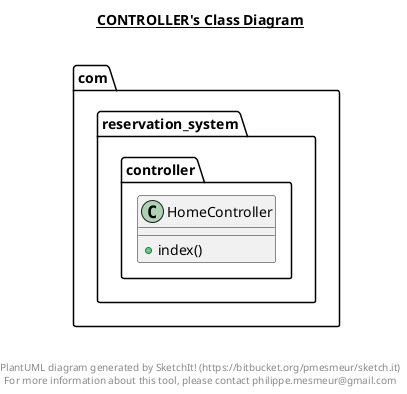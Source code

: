 @startuml

title __CONTROLLER's Class Diagram__\n

  namespace com.reservation_system {
    namespace controller {
      class com.reservation_system.controller.HomeController {
          + index()
      }
    }
  }
  



right footer


PlantUML diagram generated by SketchIt! (https://bitbucket.org/pmesmeur/sketch.it)
For more information about this tool, please contact philippe.mesmeur@gmail.com
endfooter

@enduml
